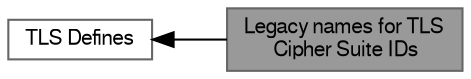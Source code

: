 digraph "Legacy names for TLS Cipher Suite IDs"
{
 // LATEX_PDF_SIZE
  bgcolor="transparent";
  edge [fontname=FreeSans,fontsize=10,labelfontname=FreeSans,labelfontsize=10];
  node [fontname=FreeSans,fontsize=10,shape=box,height=0.2,width=0.4];
  rankdir=LR;
  Node1 [label="Legacy names for TLS\l Cipher Suite IDs",height=0.2,width=0.4,color="gray40", fillcolor="grey60", style="filled", fontcolor="black",tooltip="The following list of macros MUST NOT be used."];
  Node2 [label="TLS Defines",height=0.2,width=0.4,color="grey40", fillcolor="white", style="filled",URL="$group___t_l_s_defines.html",tooltip=" "];
  Node2->Node1 [shape=plaintext, dir="back", style="solid"];
}
